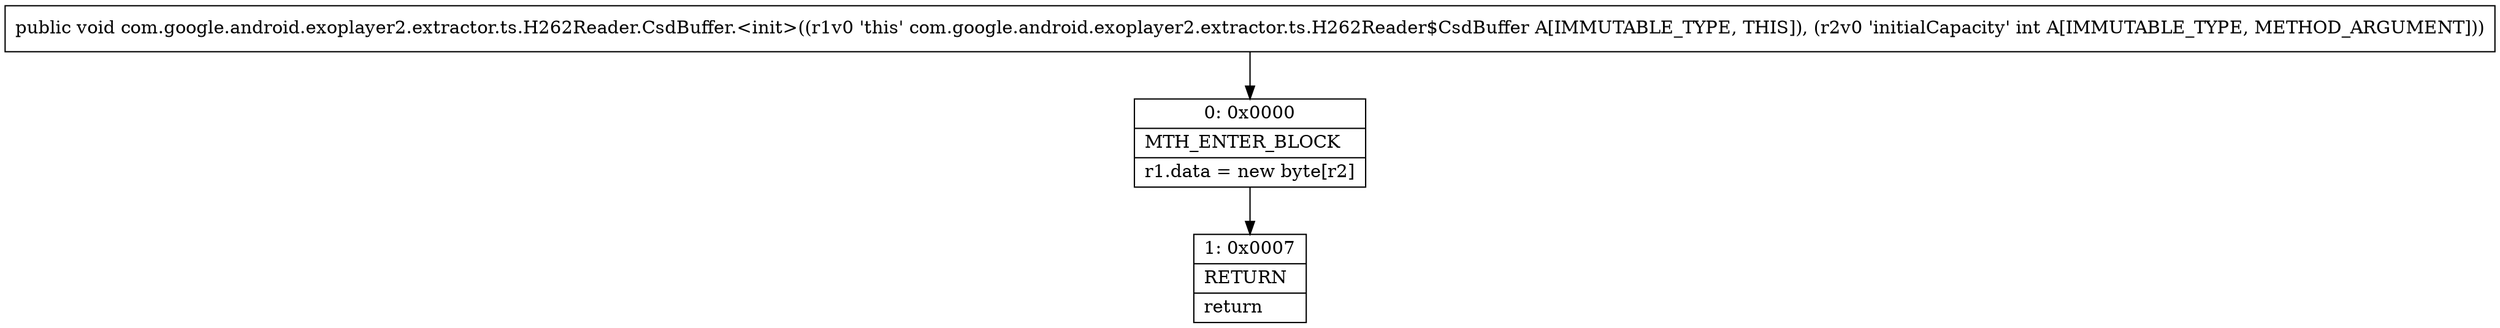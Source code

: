 digraph "CFG forcom.google.android.exoplayer2.extractor.ts.H262Reader.CsdBuffer.\<init\>(I)V" {
Node_0 [shape=record,label="{0\:\ 0x0000|MTH_ENTER_BLOCK\l|r1.data = new byte[r2]\l}"];
Node_1 [shape=record,label="{1\:\ 0x0007|RETURN\l|return\l}"];
MethodNode[shape=record,label="{public void com.google.android.exoplayer2.extractor.ts.H262Reader.CsdBuffer.\<init\>((r1v0 'this' com.google.android.exoplayer2.extractor.ts.H262Reader$CsdBuffer A[IMMUTABLE_TYPE, THIS]), (r2v0 'initialCapacity' int A[IMMUTABLE_TYPE, METHOD_ARGUMENT])) }"];
MethodNode -> Node_0;
Node_0 -> Node_1;
}

